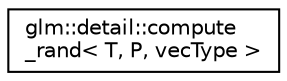 digraph "Graphical Class Hierarchy"
{
 // LATEX_PDF_SIZE
  edge [fontname="Helvetica",fontsize="10",labelfontname="Helvetica",labelfontsize="10"];
  node [fontname="Helvetica",fontsize="10",shape=record];
  rankdir="LR";
  Node0 [label="glm::detail::compute\l_rand\< T, P, vecType \>",height=0.2,width=0.4,color="black", fillcolor="white", style="filled",URL="$structglm_1_1detail_1_1compute__rand.html",tooltip=" "];
}
